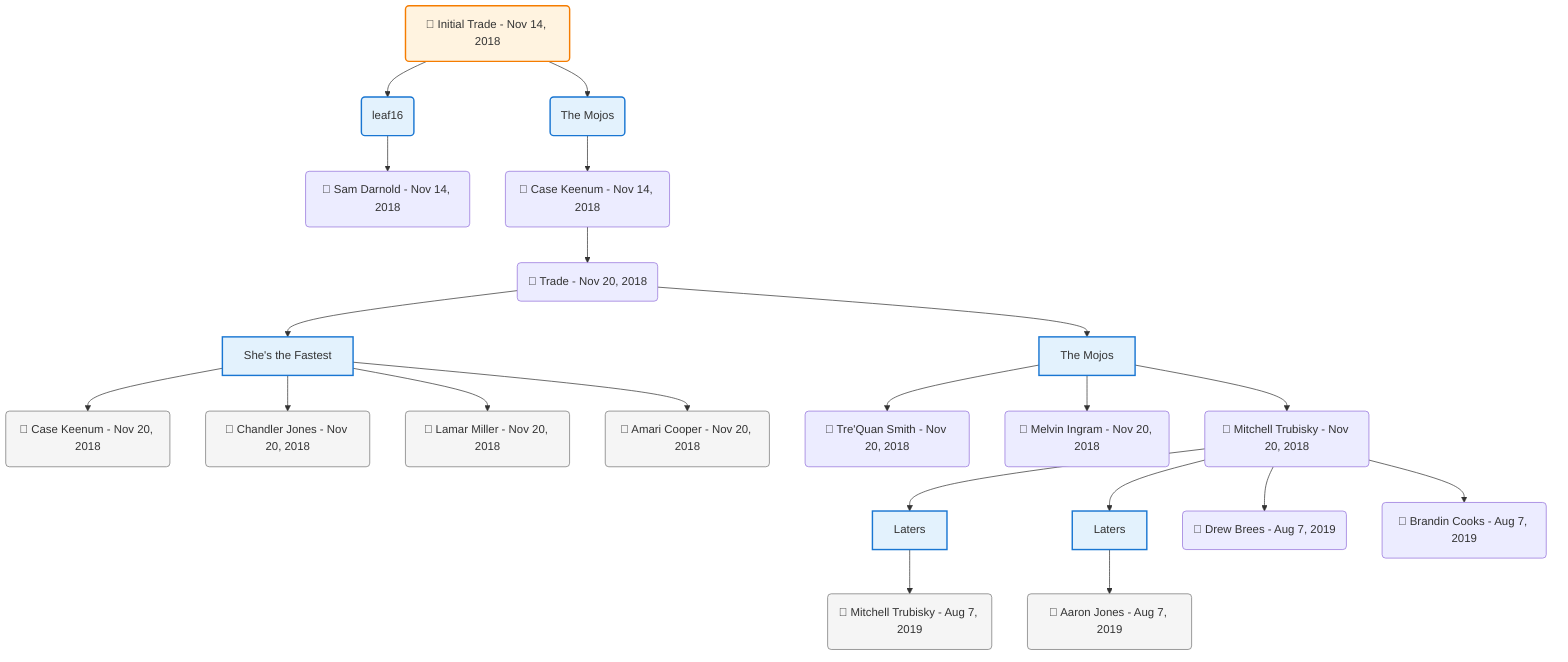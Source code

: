 flowchart TD

    TRADE_MAIN("🔄 Initial Trade - Nov 14, 2018")
    TEAM_1("leaf16")
    TEAM_2("The Mojos")
    NODE_980330f6-669e-4fcb-b9be-31194b172ebe("🔄 Sam Darnold - Nov 14, 2018")
    NODE_586a8345-54fd-4ee9-b236-c3229779237f("🔄 Case Keenum - Nov 14, 2018")
    TRADE_1445b831-d6b7-4f54-a126-2bf559fddb89_3("🔄 Trade - Nov 20, 2018")
    TEAM_4449259f-64af-44fd-9235-1facc0926234_4["She's the Fastest"]
    NODE_2f354ccf-05a5-4f23-9ca3-8bebf7a0167f("🔄 Case Keenum - Nov 20, 2018")
    NODE_63c58406-5942-47c5-9aa0-0eb46e858add("🔄 Chandler Jones - Nov 20, 2018")
    NODE_d52455c7-6d9d-4b40-8b65-bb300ad491a9("🔄 Lamar Miller - Nov 20, 2018")
    NODE_90bf753e-fdc7-4600-aa32-e8b2fc26a8a9("🔄 Amari Cooper - Nov 20, 2018")
    TEAM_bbe2d0ad-54cf-4c22-be82-b2a5f262a157_5["The Mojos"]
    NODE_a13c6231-66c0-4b66-af82-56e75753d801("🔄 Tre'Quan Smith - Nov 20, 2018")
    NODE_68708261-06db-4dbb-9f9f-58d8cf8524ab("🔄 Melvin Ingram - Nov 20, 2018")
    NODE_8dc00721-c8ee-4169-8a48-ab46d38ed1e7("🔄 Mitchell Trubisky - Nov 20, 2018")
    TEAM_825928a9-7194-43aa-b7ae-fc78c2510b16_6["Laters"]
    NODE_deac0dad-6b46-4aa4-8614-356e9a0a57bb("🔄 Mitchell Trubisky - Aug 7, 2019")
    TEAM_825928a9-7194-43aa-b7ae-fc78c2510b16_7["Laters"]
    NODE_3f395a6b-bbdc-4f0a-9d23-7ae05c827b0d("🔄 Aaron Jones - Aug 7, 2019")
    NODE_af292526-792d-45ae-af04-d74fe086ef88("🔄 Drew Brees - Aug 7, 2019")
    NODE_1f044a8f-7afd-48c3-b852-fbec2eb27d25("🔄 Brandin Cooks - Aug 7, 2019")

    TRADE_MAIN --> TEAM_1
    TRADE_MAIN --> TEAM_2
    TEAM_1 --> NODE_980330f6-669e-4fcb-b9be-31194b172ebe
    TEAM_2 --> NODE_586a8345-54fd-4ee9-b236-c3229779237f
    NODE_586a8345-54fd-4ee9-b236-c3229779237f --> TRADE_1445b831-d6b7-4f54-a126-2bf559fddb89_3
    TRADE_1445b831-d6b7-4f54-a126-2bf559fddb89_3 --> TEAM_4449259f-64af-44fd-9235-1facc0926234_4
    TEAM_4449259f-64af-44fd-9235-1facc0926234_4 --> NODE_2f354ccf-05a5-4f23-9ca3-8bebf7a0167f
    TEAM_4449259f-64af-44fd-9235-1facc0926234_4 --> NODE_63c58406-5942-47c5-9aa0-0eb46e858add
    TEAM_4449259f-64af-44fd-9235-1facc0926234_4 --> NODE_d52455c7-6d9d-4b40-8b65-bb300ad491a9
    TEAM_4449259f-64af-44fd-9235-1facc0926234_4 --> NODE_90bf753e-fdc7-4600-aa32-e8b2fc26a8a9
    TRADE_1445b831-d6b7-4f54-a126-2bf559fddb89_3 --> TEAM_bbe2d0ad-54cf-4c22-be82-b2a5f262a157_5
    TEAM_bbe2d0ad-54cf-4c22-be82-b2a5f262a157_5 --> NODE_a13c6231-66c0-4b66-af82-56e75753d801
    TEAM_bbe2d0ad-54cf-4c22-be82-b2a5f262a157_5 --> NODE_68708261-06db-4dbb-9f9f-58d8cf8524ab
    TEAM_bbe2d0ad-54cf-4c22-be82-b2a5f262a157_5 --> NODE_8dc00721-c8ee-4169-8a48-ab46d38ed1e7
    NODE_8dc00721-c8ee-4169-8a48-ab46d38ed1e7 --> TEAM_825928a9-7194-43aa-b7ae-fc78c2510b16_6
    TEAM_825928a9-7194-43aa-b7ae-fc78c2510b16_6 --> NODE_deac0dad-6b46-4aa4-8614-356e9a0a57bb
    NODE_8dc00721-c8ee-4169-8a48-ab46d38ed1e7 --> TEAM_825928a9-7194-43aa-b7ae-fc78c2510b16_7
    TEAM_825928a9-7194-43aa-b7ae-fc78c2510b16_7 --> NODE_3f395a6b-bbdc-4f0a-9d23-7ae05c827b0d
    NODE_8dc00721-c8ee-4169-8a48-ab46d38ed1e7 --> NODE_af292526-792d-45ae-af04-d74fe086ef88
    NODE_8dc00721-c8ee-4169-8a48-ab46d38ed1e7 --> NODE_1f044a8f-7afd-48c3-b852-fbec2eb27d25

    %% Node styling
    classDef teamNode fill:#e3f2fd,stroke:#1976d2,stroke-width:2px
    classDef tradeNode fill:#fff3e0,stroke:#f57c00,stroke-width:2px
    classDef playerNode fill:#f3e5f5,stroke:#7b1fa2,stroke-width:1px
    classDef nonRootPlayerNode fill:#f5f5f5,stroke:#757575,stroke-width:1px
    classDef endNode fill:#ffebee,stroke:#c62828,stroke-width:2px
    classDef waiverNode fill:#e8f5e8,stroke:#388e3c,stroke-width:2px
    classDef championshipNode fill:#fff9c4,stroke:#f57f17,stroke-width:3px

    class TEAM_1,TEAM_2,TEAM_4449259f-64af-44fd-9235-1facc0926234_4,TEAM_bbe2d0ad-54cf-4c22-be82-b2a5f262a157_5,TEAM_825928a9-7194-43aa-b7ae-fc78c2510b16_6,TEAM_825928a9-7194-43aa-b7ae-fc78c2510b16_7 teamNode
    class NODE_2f354ccf-05a5-4f23-9ca3-8bebf7a0167f,NODE_63c58406-5942-47c5-9aa0-0eb46e858add,NODE_d52455c7-6d9d-4b40-8b65-bb300ad491a9,NODE_90bf753e-fdc7-4600-aa32-e8b2fc26a8a9,NODE_deac0dad-6b46-4aa4-8614-356e9a0a57bb,NODE_3f395a6b-bbdc-4f0a-9d23-7ae05c827b0d nonRootPlayerNode
    class TRADE_MAIN tradeNode